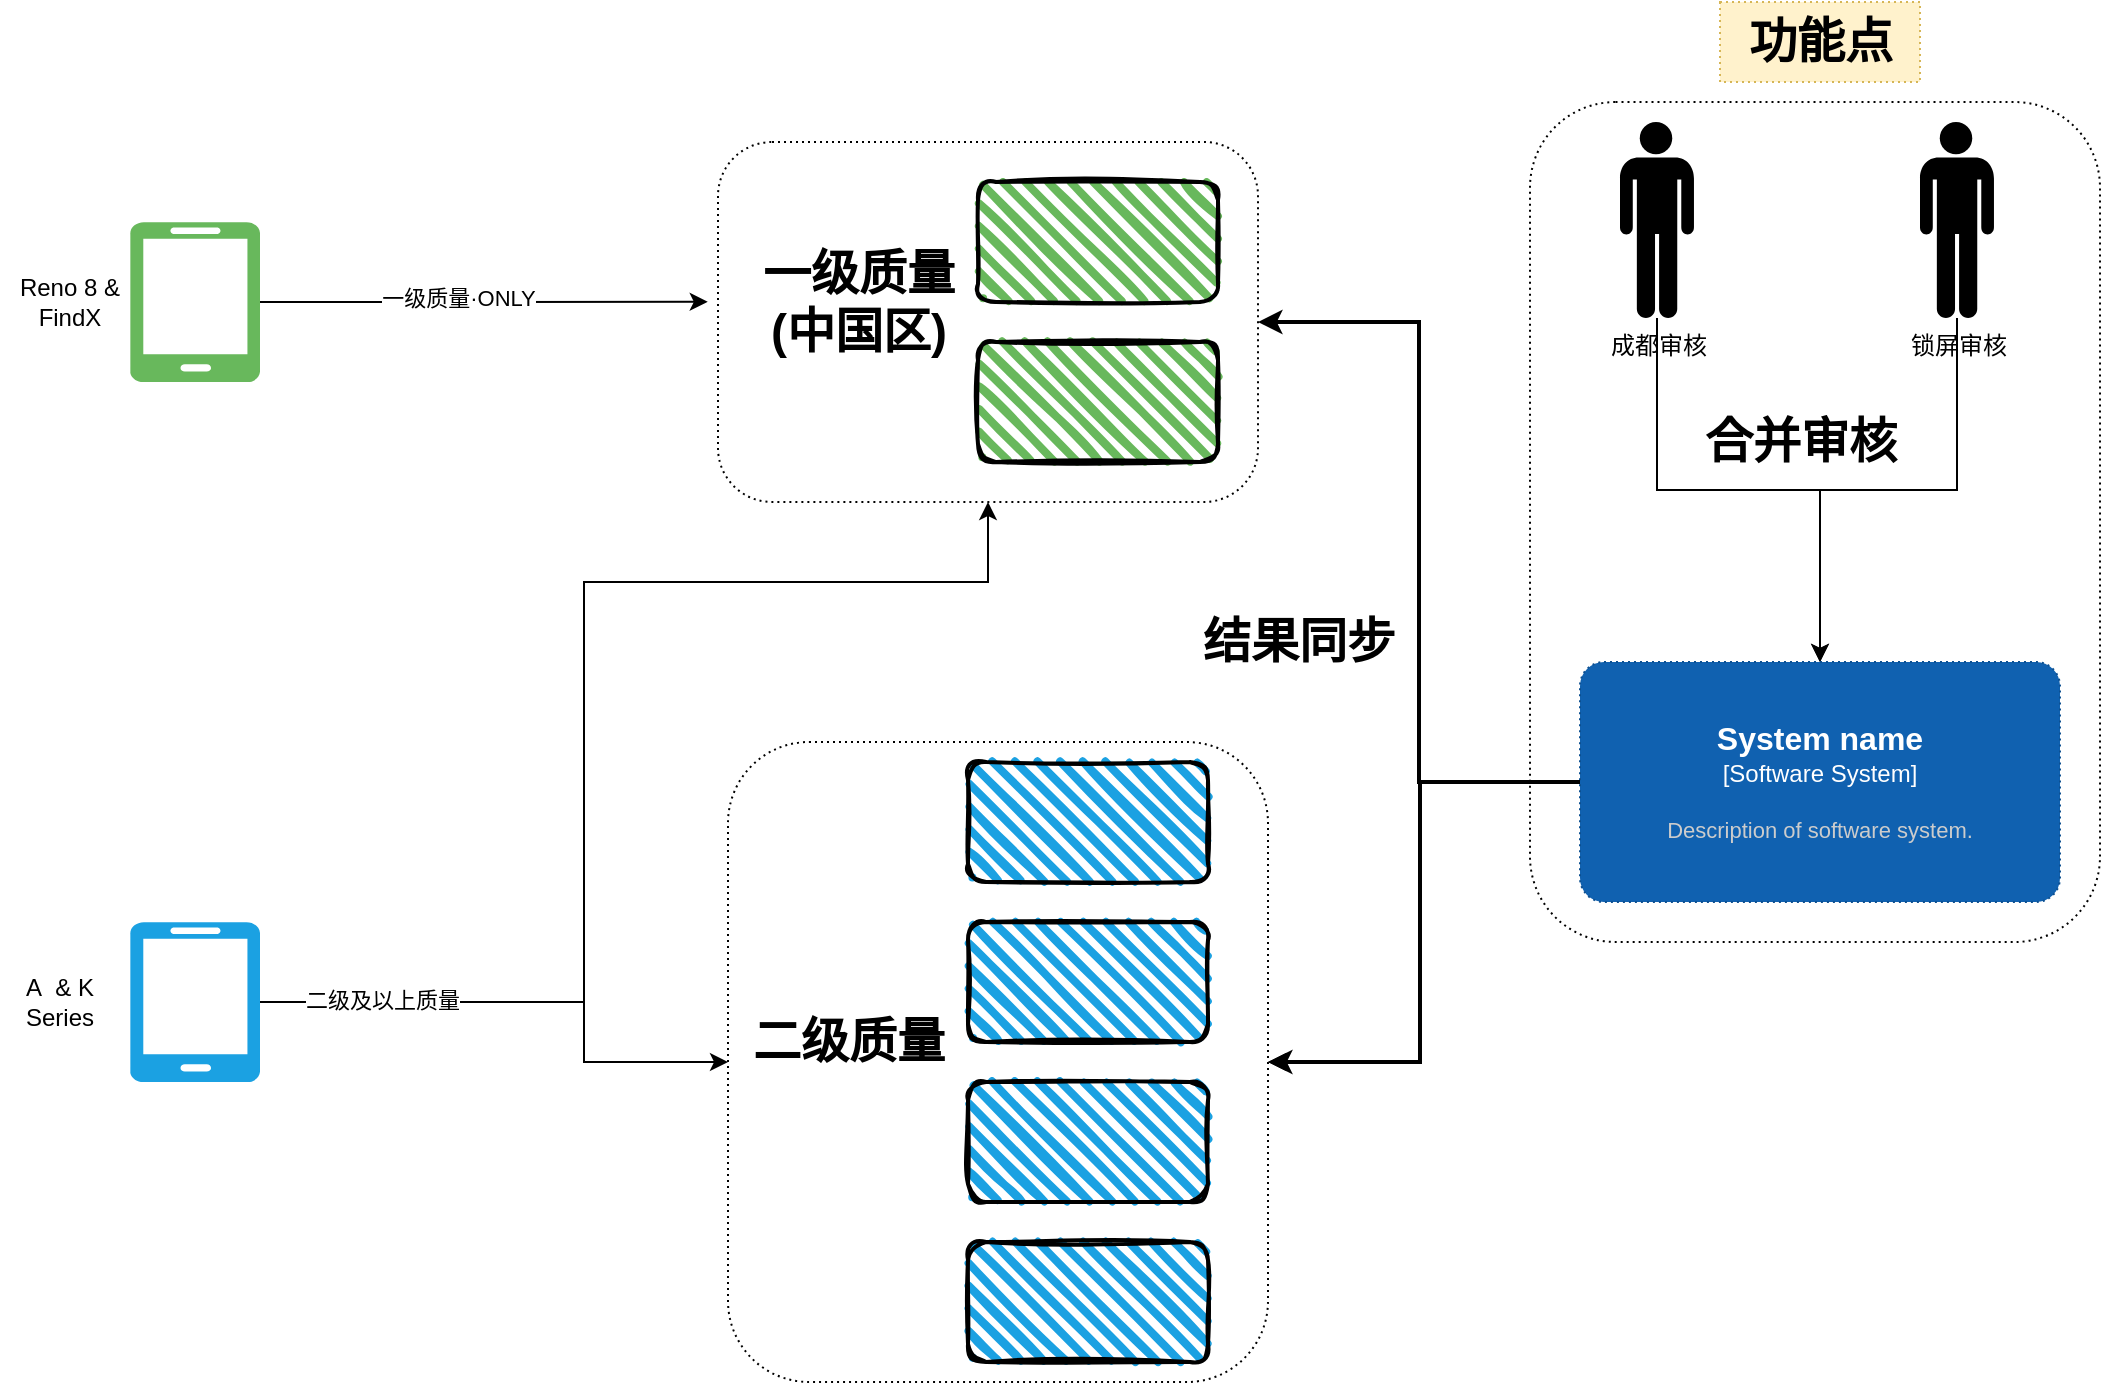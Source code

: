 <mxfile version="20.0.1" type="github">
  <diagram id="YwctwQ0RzExP9tocAWCt" name="Page-1">
    <mxGraphModel dx="1341" dy="882" grid="1" gridSize="10" guides="1" tooltips="1" connect="1" arrows="1" fold="1" page="1" pageScale="1" pageWidth="1100" pageHeight="850" math="0" shadow="0">
      <root>
        <mxCell id="0" />
        <mxCell id="1" parent="0" />
        <mxCell id="KN3zhOOXSCsKJqI7j2EF-13" value="" style="rounded=1;whiteSpace=wrap;html=1;fillColor=none;dashed=1;dashPattern=1 2;" parent="1" vertex="1">
          <mxGeometry x="394" y="380" width="270" height="320" as="geometry" />
        </mxCell>
        <mxCell id="KN3zhOOXSCsKJqI7j2EF-16" value="" style="rounded=1;whiteSpace=wrap;html=1;fillColor=none;dashed=1;dashPattern=1 2;" parent="1" vertex="1">
          <mxGeometry x="389" y="80" width="270" height="180" as="geometry" />
        </mxCell>
        <mxCell id="KN3zhOOXSCsKJqI7j2EF-2" value="" style="rounded=1;whiteSpace=wrap;html=1;strokeWidth=2;fillWeight=4;hachureGap=8;hachureAngle=45;fillColor=#68B85C;sketch=1;" parent="1" vertex="1">
          <mxGeometry x="519" y="100" width="120" height="60" as="geometry" />
        </mxCell>
        <mxCell id="KN3zhOOXSCsKJqI7j2EF-3" value="" style="rounded=1;whiteSpace=wrap;html=1;strokeWidth=2;fillWeight=4;hachureGap=8;hachureAngle=45;fillColor=#68B85C;sketch=1;" parent="1" vertex="1">
          <mxGeometry x="519" y="180" width="120" height="60" as="geometry" />
        </mxCell>
        <mxCell id="KN3zhOOXSCsKJqI7j2EF-4" value="" style="rounded=1;whiteSpace=wrap;html=1;strokeWidth=2;fillWeight=4;hachureGap=8;hachureAngle=45;fillColor=#1ba1e2;sketch=1;" parent="1" vertex="1">
          <mxGeometry x="514" y="390" width="120" height="60" as="geometry" />
        </mxCell>
        <mxCell id="KN3zhOOXSCsKJqI7j2EF-5" value="" style="rounded=1;whiteSpace=wrap;html=1;strokeWidth=2;fillWeight=4;hachureGap=8;hachureAngle=45;fillColor=#1ba1e2;sketch=1;" parent="1" vertex="1">
          <mxGeometry x="514" y="470" width="120" height="60" as="geometry" />
        </mxCell>
        <mxCell id="KN3zhOOXSCsKJqI7j2EF-6" value="" style="rounded=1;whiteSpace=wrap;html=1;strokeWidth=2;fillWeight=4;hachureGap=8;hachureAngle=45;fillColor=#1ba1e2;sketch=1;" parent="1" vertex="1">
          <mxGeometry x="514" y="550" width="120" height="60" as="geometry" />
        </mxCell>
        <mxCell id="KN3zhOOXSCsKJqI7j2EF-7" value="" style="rounded=1;whiteSpace=wrap;html=1;strokeWidth=2;fillWeight=4;hachureGap=8;hachureAngle=45;fillColor=#1ba1e2;sketch=1;" parent="1" vertex="1">
          <mxGeometry x="514" y="630" width="120" height="60" as="geometry" />
        </mxCell>
        <mxCell id="KN3zhOOXSCsKJqI7j2EF-25" style="edgeStyle=orthogonalEdgeStyle;rounded=0;orthogonalLoop=1;jettySize=auto;html=1;entryX=-0.019;entryY=0.444;entryDx=0;entryDy=0;entryPerimeter=0;" parent="1" source="KN3zhOOXSCsKJqI7j2EF-10" target="KN3zhOOXSCsKJqI7j2EF-16" edge="1">
          <mxGeometry relative="1" as="geometry" />
        </mxCell>
        <mxCell id="KN3zhOOXSCsKJqI7j2EF-27" value="一级质量·ONLY" style="edgeLabel;html=1;align=center;verticalAlign=middle;resizable=0;points=[];" parent="KN3zhOOXSCsKJqI7j2EF-25" vertex="1" connectable="0">
          <mxGeometry x="-0.135" y="2" relative="1" as="geometry">
            <mxPoint x="2" as="offset" />
          </mxGeometry>
        </mxCell>
        <mxCell id="KN3zhOOXSCsKJqI7j2EF-10" value="" style="verticalLabelPosition=bottom;html=1;verticalAlign=top;align=center;strokeColor=none;fillColor=#68B85C;shape=mxgraph.azure.mobile;pointerEvents=1;" parent="1" vertex="1">
          <mxGeometry x="95" y="120" width="65" height="80" as="geometry" />
        </mxCell>
        <mxCell id="KN3zhOOXSCsKJqI7j2EF-23" style="edgeStyle=orthogonalEdgeStyle;rounded=0;orthogonalLoop=1;jettySize=auto;html=1;" parent="1" source="KN3zhOOXSCsKJqI7j2EF-12" target="KN3zhOOXSCsKJqI7j2EF-13" edge="1">
          <mxGeometry relative="1" as="geometry">
            <Array as="points">
              <mxPoint x="322" y="510" />
              <mxPoint x="322" y="540" />
            </Array>
          </mxGeometry>
        </mxCell>
        <mxCell id="KN3zhOOXSCsKJqI7j2EF-26" style="edgeStyle=orthogonalEdgeStyle;rounded=0;orthogonalLoop=1;jettySize=auto;html=1;entryX=0.5;entryY=1;entryDx=0;entryDy=0;exitX=1;exitY=0.5;exitDx=0;exitDy=0;exitPerimeter=0;" parent="1" source="KN3zhOOXSCsKJqI7j2EF-12" target="KN3zhOOXSCsKJqI7j2EF-16" edge="1">
          <mxGeometry relative="1" as="geometry">
            <Array as="points">
              <mxPoint x="322" y="510" />
              <mxPoint x="322" y="300" />
              <mxPoint x="524" y="300" />
            </Array>
          </mxGeometry>
        </mxCell>
        <mxCell id="KN3zhOOXSCsKJqI7j2EF-28" value="二级及以上质量" style="edgeLabel;html=1;align=center;verticalAlign=middle;resizable=0;points=[];" parent="KN3zhOOXSCsKJqI7j2EF-26" vertex="1" connectable="0">
          <mxGeometry x="-0.802" y="1" relative="1" as="geometry">
            <mxPoint as="offset" />
          </mxGeometry>
        </mxCell>
        <mxCell id="KN3zhOOXSCsKJqI7j2EF-12" value="" style="verticalLabelPosition=bottom;html=1;verticalAlign=top;align=center;strokeColor=none;fillColor=#1BA1E2;shape=mxgraph.azure.mobile;pointerEvents=1;" parent="1" vertex="1">
          <mxGeometry x="95" y="470" width="65" height="80" as="geometry" />
        </mxCell>
        <mxCell id="KN3zhOOXSCsKJqI7j2EF-15" value="二级质量" style="text;strokeColor=none;fillColor=none;html=1;fontSize=24;fontStyle=1;verticalAlign=middle;align=center;dashed=1;dashPattern=1 2;" parent="1" vertex="1">
          <mxGeometry x="404" y="510" width="100" height="40" as="geometry" />
        </mxCell>
        <mxCell id="KN3zhOOXSCsKJqI7j2EF-17" value="一级质量&lt;br&gt;(中国区)" style="text;strokeColor=none;fillColor=none;html=1;fontSize=24;fontStyle=1;verticalAlign=middle;align=center;dashed=1;dashPattern=1 2;" parent="1" vertex="1">
          <mxGeometry x="409" y="140" width="100" height="40" as="geometry" />
        </mxCell>
        <mxCell id="KN3zhOOXSCsKJqI7j2EF-18" value="Reno 8 &amp;amp; FindX" style="text;html=1;strokeColor=none;fillColor=none;align=center;verticalAlign=middle;whiteSpace=wrap;rounded=0;dashed=1;dashPattern=1 2;" parent="1" vertex="1">
          <mxGeometry x="35" y="145" width="60" height="30" as="geometry" />
        </mxCell>
        <mxCell id="KN3zhOOXSCsKJqI7j2EF-19" value="A&amp;nbsp; &amp;amp; K Series" style="text;html=1;strokeColor=none;fillColor=none;align=center;verticalAlign=middle;whiteSpace=wrap;rounded=0;dashed=1;dashPattern=1 2;" parent="1" vertex="1">
          <mxGeometry x="30" y="495" width="60" height="30" as="geometry" />
        </mxCell>
        <mxCell id="imtI-mBsETlMrwjX6EPf-10" style="edgeStyle=orthogonalEdgeStyle;rounded=0;orthogonalLoop=1;jettySize=auto;html=1;entryX=0.5;entryY=0;entryDx=0;entryDy=0;entryPerimeter=0;" edge="1" parent="1" source="imtI-mBsETlMrwjX6EPf-5" target="imtI-mBsETlMrwjX6EPf-9">
          <mxGeometry relative="1" as="geometry" />
        </mxCell>
        <mxCell id="imtI-mBsETlMrwjX6EPf-5" value="成都审核" style="shape=mxgraph.signs.people.man_1;html=1;pointerEvents=1;fillColor=#000000;strokeColor=none;verticalLabelPosition=bottom;verticalAlign=top;align=center;dashed=1;dashPattern=1 2;" vertex="1" parent="1">
          <mxGeometry x="840" y="70" width="37" height="98" as="geometry" />
        </mxCell>
        <mxCell id="imtI-mBsETlMrwjX6EPf-11" style="edgeStyle=orthogonalEdgeStyle;rounded=0;orthogonalLoop=1;jettySize=auto;html=1;entryX=0.5;entryY=0;entryDx=0;entryDy=0;entryPerimeter=0;" edge="1" parent="1" source="imtI-mBsETlMrwjX6EPf-6" target="imtI-mBsETlMrwjX6EPf-9">
          <mxGeometry relative="1" as="geometry" />
        </mxCell>
        <mxCell id="imtI-mBsETlMrwjX6EPf-6" value="锁屏审核" style="shape=mxgraph.signs.people.man_1;html=1;pointerEvents=1;fillColor=#000000;strokeColor=none;verticalLabelPosition=bottom;verticalAlign=top;align=center;dashed=1;dashPattern=1 2;" vertex="1" parent="1">
          <mxGeometry x="990" y="70" width="37" height="98" as="geometry" />
        </mxCell>
        <mxCell id="imtI-mBsETlMrwjX6EPf-14" style="edgeStyle=orthogonalEdgeStyle;rounded=0;orthogonalLoop=1;jettySize=auto;html=1;entryX=1;entryY=0.5;entryDx=0;entryDy=0;" edge="1" parent="1" source="imtI-mBsETlMrwjX6EPf-9" target="KN3zhOOXSCsKJqI7j2EF-13">
          <mxGeometry relative="1" as="geometry">
            <Array as="points">
              <mxPoint x="740" y="400" />
              <mxPoint x="740" y="540" />
            </Array>
          </mxGeometry>
        </mxCell>
        <mxCell id="imtI-mBsETlMrwjX6EPf-17" style="edgeStyle=orthogonalEdgeStyle;rounded=0;orthogonalLoop=1;jettySize=auto;html=1;entryX=1;entryY=0.5;entryDx=0;entryDy=0;strokeWidth=2;" edge="1" parent="1" source="imtI-mBsETlMrwjX6EPf-9" target="KN3zhOOXSCsKJqI7j2EF-16">
          <mxGeometry relative="1" as="geometry" />
        </mxCell>
        <object placeholders="1" c4Name="System name" c4Type="Software System" c4Description="Description of software system." label="&lt;font style=&quot;font-size: 16px&quot;&gt;&lt;b&gt;%c4Name%&lt;/b&gt;&lt;/font&gt;&lt;div&gt;[%c4Type%]&lt;/div&gt;&lt;br&gt;&lt;div&gt;&lt;font style=&quot;font-size: 11px&quot;&gt;&lt;font color=&quot;#cccccc&quot;&gt;%c4Description%&lt;/font&gt;&lt;/div&gt;" id="imtI-mBsETlMrwjX6EPf-9">
          <mxCell style="rounded=1;whiteSpace=wrap;html=1;labelBackgroundColor=none;fillColor=#1061B0;fontColor=#ffffff;align=center;arcSize=10;strokeColor=#0D5091;metaEdit=1;resizable=0;points=[[0.25,0,0],[0.5,0,0],[0.75,0,0],[1,0.25,0],[1,0.5,0],[1,0.75,0],[0.75,1,0],[0.5,1,0],[0.25,1,0],[0,0.75,0],[0,0.5,0],[0,0.25,0]];dashed=1;dashPattern=1 2;" vertex="1" parent="1">
            <mxGeometry x="820" y="340" width="240" height="120" as="geometry" />
          </mxCell>
        </object>
        <mxCell id="imtI-mBsETlMrwjX6EPf-12" value="合并审核" style="text;strokeColor=none;fillColor=none;html=1;fontSize=24;fontStyle=1;verticalAlign=middle;align=center;dashed=1;dashPattern=1 2;" vertex="1" parent="1">
          <mxGeometry x="880" y="210" width="100" height="40" as="geometry" />
        </mxCell>
        <mxCell id="imtI-mBsETlMrwjX6EPf-15" style="edgeStyle=orthogonalEdgeStyle;rounded=0;orthogonalLoop=1;jettySize=auto;html=1;entryX=1;entryY=0.5;entryDx=0;entryDy=0;strokeWidth=2;" edge="1" parent="1">
          <mxGeometry relative="1" as="geometry">
            <mxPoint x="820" y="400" as="sourcePoint" />
            <mxPoint x="664" y="540" as="targetPoint" />
            <Array as="points">
              <mxPoint x="740" y="400" />
              <mxPoint x="740" y="540" />
            </Array>
          </mxGeometry>
        </mxCell>
        <mxCell id="imtI-mBsETlMrwjX6EPf-18" value="结果同步" style="text;strokeColor=none;fillColor=none;html=1;fontSize=24;fontStyle=1;verticalAlign=middle;align=center;dashed=1;dashPattern=1 2;" vertex="1" parent="1">
          <mxGeometry x="639" y="310" width="80" height="40" as="geometry" />
        </mxCell>
        <mxCell id="imtI-mBsETlMrwjX6EPf-19" value="" style="rounded=1;whiteSpace=wrap;html=1;fillColor=none;dashed=1;dashPattern=1 2;" vertex="1" parent="1">
          <mxGeometry x="795" y="60" width="285" height="420" as="geometry" />
        </mxCell>
        <mxCell id="imtI-mBsETlMrwjX6EPf-20" value="功能点" style="text;strokeColor=#d6b656;fillColor=#fff2cc;html=1;fontSize=24;fontStyle=1;verticalAlign=middle;align=center;dashed=1;dashPattern=1 2;" vertex="1" parent="1">
          <mxGeometry x="890" y="10" width="100" height="40" as="geometry" />
        </mxCell>
      </root>
    </mxGraphModel>
  </diagram>
</mxfile>
